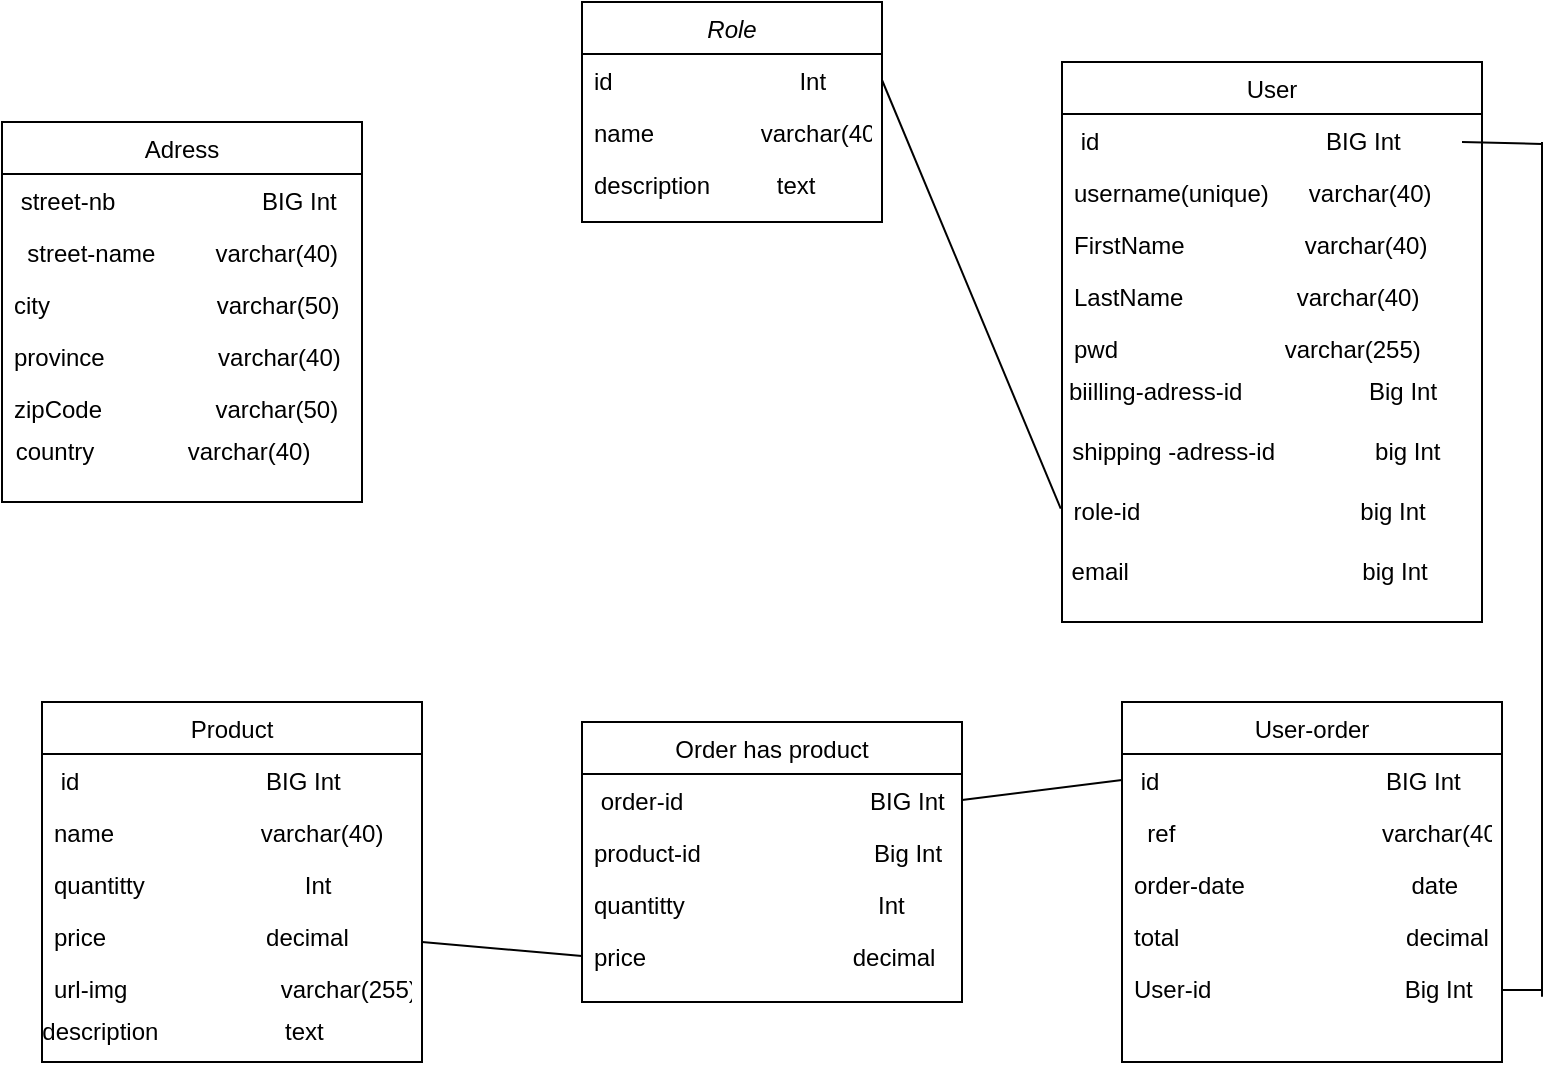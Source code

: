 <mxfile version="22.1.0" type="github">
  <diagram id="C5RBs43oDa-KdzZeNtuy" name="Page-1">
    <mxGraphModel dx="1861" dy="502" grid="1" gridSize="10" guides="1" tooltips="1" connect="1" arrows="1" fold="1" page="1" pageScale="1" pageWidth="827" pageHeight="1169" math="0" shadow="0">
      <root>
        <mxCell id="WIyWlLk6GJQsqaUBKTNV-0" />
        <mxCell id="WIyWlLk6GJQsqaUBKTNV-1" parent="WIyWlLk6GJQsqaUBKTNV-0" />
        <mxCell id="zkfFHV4jXpPFQw0GAbJ--0" value="Role" style="swimlane;fontStyle=2;align=center;verticalAlign=top;childLayout=stackLayout;horizontal=1;startSize=26;horizontalStack=0;resizeParent=1;resizeLast=0;collapsible=1;marginBottom=0;rounded=0;shadow=0;strokeWidth=1;" parent="WIyWlLk6GJQsqaUBKTNV-1" vertex="1">
          <mxGeometry x="210" y="70" width="150" height="110" as="geometry">
            <mxRectangle x="230" y="140" width="160" height="26" as="alternateBounds" />
          </mxGeometry>
        </mxCell>
        <mxCell id="zkfFHV4jXpPFQw0GAbJ--1" value="id                            Int" style="text;align=left;verticalAlign=top;spacingLeft=4;spacingRight=4;overflow=hidden;rotatable=0;points=[[0,0.5],[1,0.5]];portConstraint=eastwest;" parent="zkfFHV4jXpPFQw0GAbJ--0" vertex="1">
          <mxGeometry y="26" width="150" height="26" as="geometry" />
        </mxCell>
        <mxCell id="zkfFHV4jXpPFQw0GAbJ--2" value="name                varchar(40)" style="text;align=left;verticalAlign=top;spacingLeft=4;spacingRight=4;overflow=hidden;rotatable=0;points=[[0,0.5],[1,0.5]];portConstraint=eastwest;rounded=0;shadow=0;html=0;" parent="zkfFHV4jXpPFQw0GAbJ--0" vertex="1">
          <mxGeometry y="52" width="150" height="26" as="geometry" />
        </mxCell>
        <mxCell id="zkfFHV4jXpPFQw0GAbJ--3" value="description          text" style="text;align=left;verticalAlign=top;spacingLeft=4;spacingRight=4;overflow=hidden;rotatable=0;points=[[0,0.5],[1,0.5]];portConstraint=eastwest;rounded=0;shadow=0;html=0;" parent="zkfFHV4jXpPFQw0GAbJ--0" vertex="1">
          <mxGeometry y="78" width="150" height="26" as="geometry" />
        </mxCell>
        <mxCell id="zkfFHV4jXpPFQw0GAbJ--17" value="User" style="swimlane;fontStyle=0;align=center;verticalAlign=top;childLayout=stackLayout;horizontal=1;startSize=26;horizontalStack=0;resizeParent=1;resizeLast=0;collapsible=1;marginBottom=0;rounded=0;shadow=0;strokeWidth=1;" parent="WIyWlLk6GJQsqaUBKTNV-1" vertex="1">
          <mxGeometry x="450" y="100" width="210" height="280" as="geometry">
            <mxRectangle x="540" y="40" width="160" height="26" as="alternateBounds" />
          </mxGeometry>
        </mxCell>
        <mxCell id="zkfFHV4jXpPFQw0GAbJ--18" value=" id                                  BIG Int" style="text;align=left;verticalAlign=top;spacingLeft=4;spacingRight=4;overflow=hidden;rotatable=0;points=[[0,0.5],[1,0.5]];portConstraint=eastwest;" parent="zkfFHV4jXpPFQw0GAbJ--17" vertex="1">
          <mxGeometry y="26" width="210" height="26" as="geometry" />
        </mxCell>
        <mxCell id="zkfFHV4jXpPFQw0GAbJ--19" value="username(unique)      varchar(40)" style="text;align=left;verticalAlign=top;spacingLeft=4;spacingRight=4;overflow=hidden;rotatable=0;points=[[0,0.5],[1,0.5]];portConstraint=eastwest;rounded=0;shadow=0;html=0;" parent="zkfFHV4jXpPFQw0GAbJ--17" vertex="1">
          <mxGeometry y="52" width="210" height="26" as="geometry" />
        </mxCell>
        <mxCell id="zkfFHV4jXpPFQw0GAbJ--20" value="FirstName                  varchar(40)" style="text;align=left;verticalAlign=top;spacingLeft=4;spacingRight=4;overflow=hidden;rotatable=0;points=[[0,0.5],[1,0.5]];portConstraint=eastwest;rounded=0;shadow=0;html=0;" parent="zkfFHV4jXpPFQw0GAbJ--17" vertex="1">
          <mxGeometry y="78" width="210" height="26" as="geometry" />
        </mxCell>
        <mxCell id="zkfFHV4jXpPFQw0GAbJ--21" value="LastName                 varchar(40)             " style="text;align=left;verticalAlign=top;spacingLeft=4;spacingRight=4;overflow=hidden;rotatable=0;points=[[0,0.5],[1,0.5]];portConstraint=eastwest;rounded=0;shadow=0;html=0;" parent="zkfFHV4jXpPFQw0GAbJ--17" vertex="1">
          <mxGeometry y="104" width="210" height="26" as="geometry" />
        </mxCell>
        <mxCell id="zkfFHV4jXpPFQw0GAbJ--22" value="pwd                         varchar(255)" style="text;align=left;verticalAlign=top;spacingLeft=4;spacingRight=4;overflow=hidden;rotatable=0;points=[[0,0.5],[1,0.5]];portConstraint=eastwest;rounded=0;shadow=0;html=0;" parent="zkfFHV4jXpPFQw0GAbJ--17" vertex="1">
          <mxGeometry y="130" width="210" height="20" as="geometry" />
        </mxCell>
        <mxCell id="OAeWzW9v6XjA286TBy4v-3" value="biilling-adress-id&amp;nbsp; &amp;nbsp; &amp;nbsp; &amp;nbsp; &amp;nbsp; &amp;nbsp; &amp;nbsp; &amp;nbsp; &amp;nbsp; &amp;nbsp;Big Int&amp;nbsp; &amp;nbsp; &amp;nbsp;&amp;nbsp;" style="text;html=1;align=center;verticalAlign=middle;resizable=0;points=[];autosize=1;strokeColor=none;fillColor=none;" vertex="1" parent="zkfFHV4jXpPFQw0GAbJ--17">
          <mxGeometry y="150" width="210" height="30" as="geometry" />
        </mxCell>
        <mxCell id="OAeWzW9v6XjA286TBy4v-2" value="shipping -adress-id&amp;nbsp; &amp;nbsp; &amp;nbsp; &amp;nbsp; &amp;nbsp; &amp;nbsp; &amp;nbsp; &amp;nbsp;big Int&amp;nbsp; &amp;nbsp; &amp;nbsp;" style="text;html=1;align=center;verticalAlign=middle;resizable=0;points=[];autosize=1;strokeColor=none;fillColor=none;" vertex="1" parent="zkfFHV4jXpPFQw0GAbJ--17">
          <mxGeometry y="180" width="210" height="30" as="geometry" />
        </mxCell>
        <mxCell id="OAeWzW9v6XjA286TBy4v-5" value="role-id&amp;nbsp; &amp;nbsp; &amp;nbsp; &amp;nbsp; &amp;nbsp; &amp;nbsp; &amp;nbsp; &amp;nbsp; &amp;nbsp; &amp;nbsp; &amp;nbsp; &amp;nbsp; &amp;nbsp; &amp;nbsp; &amp;nbsp; &amp;nbsp; &amp;nbsp;big Int&amp;nbsp; &amp;nbsp; &amp;nbsp; &amp;nbsp;" style="text;html=1;align=center;verticalAlign=middle;resizable=0;points=[];autosize=1;strokeColor=none;fillColor=none;" vertex="1" parent="zkfFHV4jXpPFQw0GAbJ--17">
          <mxGeometry y="210" width="210" height="30" as="geometry" />
        </mxCell>
        <mxCell id="OAeWzW9v6XjA286TBy4v-7" value="email&amp;nbsp; &amp;nbsp; &amp;nbsp; &amp;nbsp; &amp;nbsp; &amp;nbsp; &amp;nbsp; &amp;nbsp; &amp;nbsp; &amp;nbsp; &amp;nbsp; &amp;nbsp; &amp;nbsp; &amp;nbsp; &amp;nbsp; &amp;nbsp; &amp;nbsp; &amp;nbsp;big Int&amp;nbsp; &amp;nbsp; &amp;nbsp; &amp;nbsp;" style="text;html=1;align=center;verticalAlign=middle;resizable=0;points=[];autosize=1;strokeColor=none;fillColor=none;" vertex="1" parent="zkfFHV4jXpPFQw0GAbJ--17">
          <mxGeometry y="240" width="210" height="30" as="geometry" />
        </mxCell>
        <mxCell id="OAeWzW9v6XjA286TBy4v-10" value="User-order" style="swimlane;fontStyle=0;align=center;verticalAlign=top;childLayout=stackLayout;horizontal=1;startSize=26;horizontalStack=0;resizeParent=1;resizeLast=0;collapsible=1;marginBottom=0;rounded=0;shadow=0;strokeWidth=1;direction=east;" vertex="1" parent="WIyWlLk6GJQsqaUBKTNV-1">
          <mxGeometry x="480" y="420" width="190" height="180" as="geometry">
            <mxRectangle x="550" y="360" width="160" height="26" as="alternateBounds" />
          </mxGeometry>
        </mxCell>
        <mxCell id="OAeWzW9v6XjA286TBy4v-11" value=" id                                  BIG Int" style="text;align=left;verticalAlign=top;spacingLeft=4;spacingRight=4;overflow=hidden;rotatable=0;points=[[0,0.5],[1,0.5]];portConstraint=eastwest;" vertex="1" parent="OAeWzW9v6XjA286TBy4v-10">
          <mxGeometry y="26" width="190" height="26" as="geometry" />
        </mxCell>
        <mxCell id="OAeWzW9v6XjA286TBy4v-12" value="  ref                               varchar(40)" style="text;align=left;verticalAlign=top;spacingLeft=4;spacingRight=4;overflow=hidden;rotatable=0;points=[[0,0.5],[1,0.5]];portConstraint=eastwest;rounded=0;shadow=0;html=0;" vertex="1" parent="OAeWzW9v6XjA286TBy4v-10">
          <mxGeometry y="52" width="190" height="26" as="geometry" />
        </mxCell>
        <mxCell id="OAeWzW9v6XjA286TBy4v-13" value="order-date                         date" style="text;align=left;verticalAlign=top;spacingLeft=4;spacingRight=4;overflow=hidden;rotatable=0;points=[[0,0.5],[1,0.5]];portConstraint=eastwest;rounded=0;shadow=0;html=0;" vertex="1" parent="OAeWzW9v6XjA286TBy4v-10">
          <mxGeometry y="78" width="190" height="26" as="geometry" />
        </mxCell>
        <mxCell id="OAeWzW9v6XjA286TBy4v-14" value="total                                  decimal             " style="text;align=left;verticalAlign=top;spacingLeft=4;spacingRight=4;overflow=hidden;rotatable=0;points=[[0,0.5],[1,0.5]];portConstraint=eastwest;rounded=0;shadow=0;html=0;" vertex="1" parent="OAeWzW9v6XjA286TBy4v-10">
          <mxGeometry y="104" width="190" height="26" as="geometry" />
        </mxCell>
        <mxCell id="OAeWzW9v6XjA286TBy4v-15" value="User-id                             Big Int" style="text;align=left;verticalAlign=top;spacingLeft=4;spacingRight=4;overflow=hidden;rotatable=0;points=[[0,0.5],[1,0.5]];portConstraint=eastwest;rounded=0;shadow=0;html=0;" vertex="1" parent="OAeWzW9v6XjA286TBy4v-10">
          <mxGeometry y="130" width="190" height="20" as="geometry" />
        </mxCell>
        <mxCell id="OAeWzW9v6XjA286TBy4v-22" value="Order has product" style="swimlane;fontStyle=0;align=center;verticalAlign=top;childLayout=stackLayout;horizontal=1;startSize=26;horizontalStack=0;resizeParent=1;resizeLast=0;collapsible=1;marginBottom=0;rounded=0;shadow=0;strokeWidth=1;direction=east;" vertex="1" parent="WIyWlLk6GJQsqaUBKTNV-1">
          <mxGeometry x="210" y="430" width="190" height="140" as="geometry">
            <mxRectangle x="550" y="360" width="160" height="26" as="alternateBounds" />
          </mxGeometry>
        </mxCell>
        <mxCell id="OAeWzW9v6XjA286TBy4v-23" value=" order-id                            BIG Int" style="text;align=left;verticalAlign=top;spacingLeft=4;spacingRight=4;overflow=hidden;rotatable=0;points=[[0,0.5],[1,0.5]];portConstraint=eastwest;" vertex="1" parent="OAeWzW9v6XjA286TBy4v-22">
          <mxGeometry y="26" width="190" height="26" as="geometry" />
        </mxCell>
        <mxCell id="OAeWzW9v6XjA286TBy4v-24" value="product-id                          Big Int" style="text;align=left;verticalAlign=top;spacingLeft=4;spacingRight=4;overflow=hidden;rotatable=0;points=[[0,0.5],[1,0.5]];portConstraint=eastwest;rounded=0;shadow=0;html=0;" vertex="1" parent="OAeWzW9v6XjA286TBy4v-22">
          <mxGeometry y="52" width="190" height="26" as="geometry" />
        </mxCell>
        <mxCell id="OAeWzW9v6XjA286TBy4v-25" value="quantitty                             Int" style="text;align=left;verticalAlign=top;spacingLeft=4;spacingRight=4;overflow=hidden;rotatable=0;points=[[0,0.5],[1,0.5]];portConstraint=eastwest;rounded=0;shadow=0;html=0;" vertex="1" parent="OAeWzW9v6XjA286TBy4v-22">
          <mxGeometry y="78" width="190" height="26" as="geometry" />
        </mxCell>
        <mxCell id="OAeWzW9v6XjA286TBy4v-26" value="price                               decimal             " style="text;align=left;verticalAlign=top;spacingLeft=4;spacingRight=4;overflow=hidden;rotatable=0;points=[[0,0.5],[1,0.5]];portConstraint=eastwest;rounded=0;shadow=0;html=0;" vertex="1" parent="OAeWzW9v6XjA286TBy4v-22">
          <mxGeometry y="104" width="190" height="26" as="geometry" />
        </mxCell>
        <mxCell id="OAeWzW9v6XjA286TBy4v-28" value="Product" style="swimlane;fontStyle=0;align=center;verticalAlign=top;childLayout=stackLayout;horizontal=1;startSize=26;horizontalStack=0;resizeParent=1;resizeLast=0;collapsible=1;marginBottom=0;rounded=0;shadow=0;strokeWidth=1;direction=east;" vertex="1" parent="WIyWlLk6GJQsqaUBKTNV-1">
          <mxGeometry x="-60" y="420" width="190" height="180" as="geometry">
            <mxRectangle x="550" y="360" width="160" height="26" as="alternateBounds" />
          </mxGeometry>
        </mxCell>
        <mxCell id="OAeWzW9v6XjA286TBy4v-29" value=" id                            BIG Int" style="text;align=left;verticalAlign=top;spacingLeft=4;spacingRight=4;overflow=hidden;rotatable=0;points=[[0,0.5],[1,0.5]];portConstraint=eastwest;" vertex="1" parent="OAeWzW9v6XjA286TBy4v-28">
          <mxGeometry y="26" width="190" height="26" as="geometry" />
        </mxCell>
        <mxCell id="OAeWzW9v6XjA286TBy4v-30" value="name                      varchar(40)" style="text;align=left;verticalAlign=top;spacingLeft=4;spacingRight=4;overflow=hidden;rotatable=0;points=[[0,0.5],[1,0.5]];portConstraint=eastwest;rounded=0;shadow=0;html=0;" vertex="1" parent="OAeWzW9v6XjA286TBy4v-28">
          <mxGeometry y="52" width="190" height="26" as="geometry" />
        </mxCell>
        <mxCell id="OAeWzW9v6XjA286TBy4v-31" value="quantitty                        Int" style="text;align=left;verticalAlign=top;spacingLeft=4;spacingRight=4;overflow=hidden;rotatable=0;points=[[0,0.5],[1,0.5]];portConstraint=eastwest;rounded=0;shadow=0;html=0;" vertex="1" parent="OAeWzW9v6XjA286TBy4v-28">
          <mxGeometry y="78" width="190" height="26" as="geometry" />
        </mxCell>
        <mxCell id="OAeWzW9v6XjA286TBy4v-32" value="price                        decimal             " style="text;align=left;verticalAlign=top;spacingLeft=4;spacingRight=4;overflow=hidden;rotatable=0;points=[[0,0.5],[1,0.5]];portConstraint=eastwest;rounded=0;shadow=0;html=0;" vertex="1" parent="OAeWzW9v6XjA286TBy4v-28">
          <mxGeometry y="104" width="190" height="26" as="geometry" />
        </mxCell>
        <mxCell id="OAeWzW9v6XjA286TBy4v-33" value="url-img                       varchar(255)" style="text;align=left;verticalAlign=top;spacingLeft=4;spacingRight=4;overflow=hidden;rotatable=0;points=[[0,0.5],[1,0.5]];portConstraint=eastwest;rounded=0;shadow=0;html=0;" vertex="1" parent="OAeWzW9v6XjA286TBy4v-28">
          <mxGeometry y="130" width="190" height="20" as="geometry" />
        </mxCell>
        <mxCell id="OAeWzW9v6XjA286TBy4v-35" value="description&amp;nbsp; &amp;nbsp; &amp;nbsp; &amp;nbsp; &amp;nbsp; &amp;nbsp; &amp;nbsp; &amp;nbsp; &amp;nbsp; &amp;nbsp;text&amp;nbsp; &amp;nbsp; &amp;nbsp; &amp;nbsp; &amp;nbsp; &amp;nbsp; &amp;nbsp; &amp;nbsp;" style="text;html=1;align=center;verticalAlign=middle;resizable=0;points=[];autosize=1;strokeColor=none;fillColor=none;" vertex="1" parent="OAeWzW9v6XjA286TBy4v-28">
          <mxGeometry y="150" width="190" height="30" as="geometry" />
        </mxCell>
        <mxCell id="OAeWzW9v6XjA286TBy4v-36" value="Adress" style="swimlane;fontStyle=0;align=center;verticalAlign=top;childLayout=stackLayout;horizontal=1;startSize=26;horizontalStack=0;resizeParent=1;resizeLast=0;collapsible=1;marginBottom=0;rounded=0;shadow=0;strokeWidth=1;" vertex="1" parent="WIyWlLk6GJQsqaUBKTNV-1">
          <mxGeometry x="-80" y="130" width="180" height="190" as="geometry">
            <mxRectangle x="80" y="240" width="160" height="26" as="alternateBounds" />
          </mxGeometry>
        </mxCell>
        <mxCell id="OAeWzW9v6XjA286TBy4v-37" value=" street-nb                      BIG Int" style="text;align=left;verticalAlign=top;spacingLeft=4;spacingRight=4;overflow=hidden;rotatable=0;points=[[0,0.5],[1,0.5]];portConstraint=eastwest;" vertex="1" parent="OAeWzW9v6XjA286TBy4v-36">
          <mxGeometry y="26" width="180" height="26" as="geometry" />
        </mxCell>
        <mxCell id="OAeWzW9v6XjA286TBy4v-38" value="  street-name         varchar(40)" style="text;align=left;verticalAlign=top;spacingLeft=4;spacingRight=4;overflow=hidden;rotatable=0;points=[[0,0.5],[1,0.5]];portConstraint=eastwest;rounded=0;shadow=0;html=0;" vertex="1" parent="OAeWzW9v6XjA286TBy4v-36">
          <mxGeometry y="52" width="180" height="26" as="geometry" />
        </mxCell>
        <mxCell id="OAeWzW9v6XjA286TBy4v-39" value="city                         varchar(50)" style="text;align=left;verticalAlign=top;spacingLeft=4;spacingRight=4;overflow=hidden;rotatable=0;points=[[0,0.5],[1,0.5]];portConstraint=eastwest;rounded=0;shadow=0;html=0;" vertex="1" parent="OAeWzW9v6XjA286TBy4v-36">
          <mxGeometry y="78" width="180" height="26" as="geometry" />
        </mxCell>
        <mxCell id="OAeWzW9v6XjA286TBy4v-40" value="province                 varchar(40)             " style="text;align=left;verticalAlign=top;spacingLeft=4;spacingRight=4;overflow=hidden;rotatable=0;points=[[0,0.5],[1,0.5]];portConstraint=eastwest;rounded=0;shadow=0;html=0;" vertex="1" parent="OAeWzW9v6XjA286TBy4v-36">
          <mxGeometry y="104" width="180" height="26" as="geometry" />
        </mxCell>
        <mxCell id="OAeWzW9v6XjA286TBy4v-41" value="zipCode                 varchar(50)" style="text;align=left;verticalAlign=top;spacingLeft=4;spacingRight=4;overflow=hidden;rotatable=0;points=[[0,0.5],[1,0.5]];portConstraint=eastwest;rounded=0;shadow=0;html=0;" vertex="1" parent="OAeWzW9v6XjA286TBy4v-36">
          <mxGeometry y="130" width="180" height="20" as="geometry" />
        </mxCell>
        <mxCell id="OAeWzW9v6XjA286TBy4v-42" value="country&amp;nbsp; &amp;nbsp; &amp;nbsp; &amp;nbsp; &amp;nbsp; &amp;nbsp; &amp;nbsp; varchar(40)&amp;nbsp; &amp;nbsp; &amp;nbsp;&amp;nbsp;" style="text;html=1;align=center;verticalAlign=middle;resizable=0;points=[];autosize=1;strokeColor=none;fillColor=none;" vertex="1" parent="OAeWzW9v6XjA286TBy4v-36">
          <mxGeometry y="150" width="180" height="30" as="geometry" />
        </mxCell>
        <mxCell id="OAeWzW9v6XjA286TBy4v-46" value="" style="endArrow=none;html=1;rounded=0;entryX=-0.003;entryY=0.444;entryDx=0;entryDy=0;entryPerimeter=0;exitX=1;exitY=0.5;exitDx=0;exitDy=0;" edge="1" parent="WIyWlLk6GJQsqaUBKTNV-1" source="zkfFHV4jXpPFQw0GAbJ--1" target="OAeWzW9v6XjA286TBy4v-5">
          <mxGeometry width="50" height="50" relative="1" as="geometry">
            <mxPoint x="410" y="150" as="sourcePoint" />
            <mxPoint x="530" y="250" as="targetPoint" />
          </mxGeometry>
        </mxCell>
        <mxCell id="OAeWzW9v6XjA286TBy4v-48" value="" style="endArrow=none;html=1;rounded=0;exitX=1.033;exitY=0.867;exitDx=0;exitDy=0;exitPerimeter=0;" edge="1" parent="WIyWlLk6GJQsqaUBKTNV-1">
          <mxGeometry width="50" height="50" relative="1" as="geometry">
            <mxPoint x="690" y="567.34" as="sourcePoint" />
            <mxPoint x="690" y="140" as="targetPoint" />
          </mxGeometry>
        </mxCell>
        <mxCell id="OAeWzW9v6XjA286TBy4v-49" value="" style="endArrow=none;html=1;rounded=0;" edge="1" parent="WIyWlLk6GJQsqaUBKTNV-1">
          <mxGeometry width="50" height="50" relative="1" as="geometry">
            <mxPoint x="650" y="140" as="sourcePoint" />
            <mxPoint x="690" y="141" as="targetPoint" />
          </mxGeometry>
        </mxCell>
        <mxCell id="OAeWzW9v6XjA286TBy4v-50" value="" style="endArrow=none;html=1;rounded=0;exitX=0;exitY=0.5;exitDx=0;exitDy=0;" edge="1" parent="WIyWlLk6GJQsqaUBKTNV-1" source="OAeWzW9v6XjA286TBy4v-26">
          <mxGeometry width="50" height="50" relative="1" as="geometry">
            <mxPoint x="530" y="630" as="sourcePoint" />
            <mxPoint x="130" y="540" as="targetPoint" />
          </mxGeometry>
        </mxCell>
        <mxCell id="OAeWzW9v6XjA286TBy4v-53" value="" style="endArrow=none;html=1;rounded=0;" edge="1" parent="WIyWlLk6GJQsqaUBKTNV-1">
          <mxGeometry width="50" height="50" relative="1" as="geometry">
            <mxPoint x="670" y="564" as="sourcePoint" />
            <mxPoint x="690" y="564" as="targetPoint" />
          </mxGeometry>
        </mxCell>
        <mxCell id="OAeWzW9v6XjA286TBy4v-54" value="" style="endArrow=none;html=1;rounded=0;exitX=1;exitY=0.5;exitDx=0;exitDy=0;entryX=0;entryY=0.5;entryDx=0;entryDy=0;" edge="1" parent="WIyWlLk6GJQsqaUBKTNV-1" source="OAeWzW9v6XjA286TBy4v-23" target="OAeWzW9v6XjA286TBy4v-11">
          <mxGeometry width="50" height="50" relative="1" as="geometry">
            <mxPoint x="410" y="370" as="sourcePoint" />
            <mxPoint x="460" y="320" as="targetPoint" />
          </mxGeometry>
        </mxCell>
      </root>
    </mxGraphModel>
  </diagram>
</mxfile>
